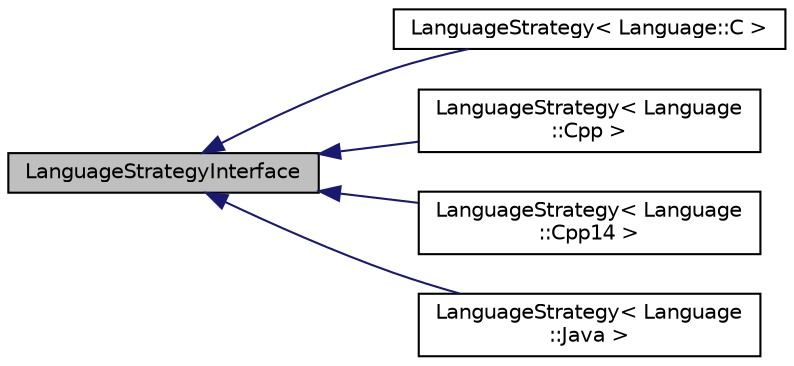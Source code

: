 digraph "LanguageStrategyInterface"
{
 // LATEX_PDF_SIZE
  edge [fontname="Helvetica",fontsize="10",labelfontname="Helvetica",labelfontsize="10"];
  node [fontname="Helvetica",fontsize="10",shape=record];
  rankdir="LR";
  Node0 [label="LanguageStrategyInterface",height=0.2,width=0.4,color="black", fillcolor="grey75", style="filled", fontcolor="black",tooltip=" "];
  Node0 -> Node1 [dir="back",color="midnightblue",fontsize="10",style="solid",fontname="Helvetica"];
  Node1 [label="LanguageStrategy\< Language::C \>",height=0.2,width=0.4,color="black", fillcolor="white", style="filled",URL="$class_language_strategy_3_01_language_1_1_c_01_4.html",tooltip=" "];
  Node0 -> Node2 [dir="back",color="midnightblue",fontsize="10",style="solid",fontname="Helvetica"];
  Node2 [label="LanguageStrategy\< Language\l::Cpp \>",height=0.2,width=0.4,color="black", fillcolor="white", style="filled",URL="$class_language_strategy_3_01_language_1_1_cpp_01_4.html",tooltip=" "];
  Node0 -> Node3 [dir="back",color="midnightblue",fontsize="10",style="solid",fontname="Helvetica"];
  Node3 [label="LanguageStrategy\< Language\l::Cpp14 \>",height=0.2,width=0.4,color="black", fillcolor="white", style="filled",URL="$class_language_strategy_3_01_language_1_1_cpp14_01_4.html",tooltip=" "];
  Node0 -> Node4 [dir="back",color="midnightblue",fontsize="10",style="solid",fontname="Helvetica"];
  Node4 [label="LanguageStrategy\< Language\l::Java \>",height=0.2,width=0.4,color="black", fillcolor="white", style="filled",URL="$class_language_strategy_3_01_language_1_1_java_01_4.html",tooltip=" "];
}
